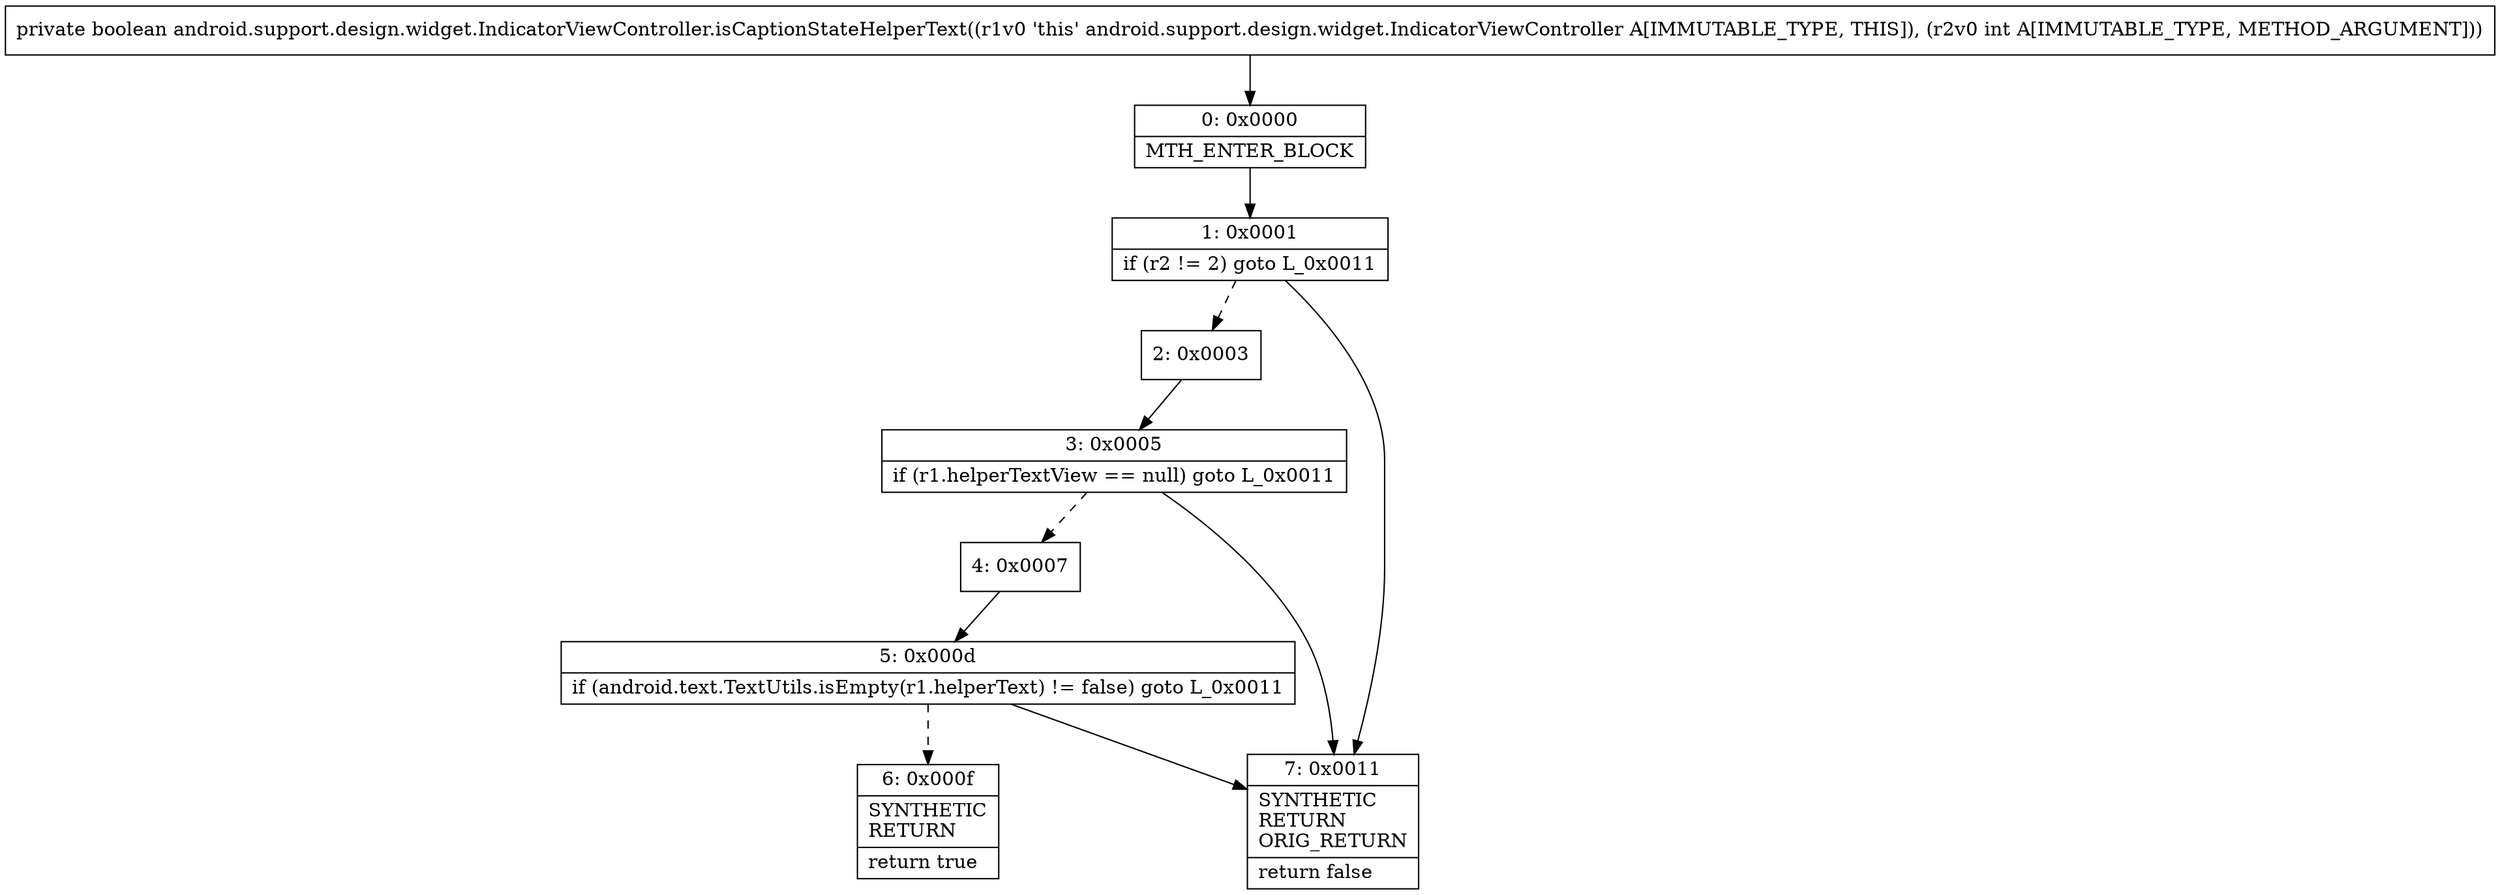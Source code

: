 digraph "CFG forandroid.support.design.widget.IndicatorViewController.isCaptionStateHelperText(I)Z" {
Node_0 [shape=record,label="{0\:\ 0x0000|MTH_ENTER_BLOCK\l}"];
Node_1 [shape=record,label="{1\:\ 0x0001|if (r2 != 2) goto L_0x0011\l}"];
Node_2 [shape=record,label="{2\:\ 0x0003}"];
Node_3 [shape=record,label="{3\:\ 0x0005|if (r1.helperTextView == null) goto L_0x0011\l}"];
Node_4 [shape=record,label="{4\:\ 0x0007}"];
Node_5 [shape=record,label="{5\:\ 0x000d|if (android.text.TextUtils.isEmpty(r1.helperText) != false) goto L_0x0011\l}"];
Node_6 [shape=record,label="{6\:\ 0x000f|SYNTHETIC\lRETURN\l|return true\l}"];
Node_7 [shape=record,label="{7\:\ 0x0011|SYNTHETIC\lRETURN\lORIG_RETURN\l|return false\l}"];
MethodNode[shape=record,label="{private boolean android.support.design.widget.IndicatorViewController.isCaptionStateHelperText((r1v0 'this' android.support.design.widget.IndicatorViewController A[IMMUTABLE_TYPE, THIS]), (r2v0 int A[IMMUTABLE_TYPE, METHOD_ARGUMENT])) }"];
MethodNode -> Node_0;
Node_0 -> Node_1;
Node_1 -> Node_2[style=dashed];
Node_1 -> Node_7;
Node_2 -> Node_3;
Node_3 -> Node_4[style=dashed];
Node_3 -> Node_7;
Node_4 -> Node_5;
Node_5 -> Node_6[style=dashed];
Node_5 -> Node_7;
}

